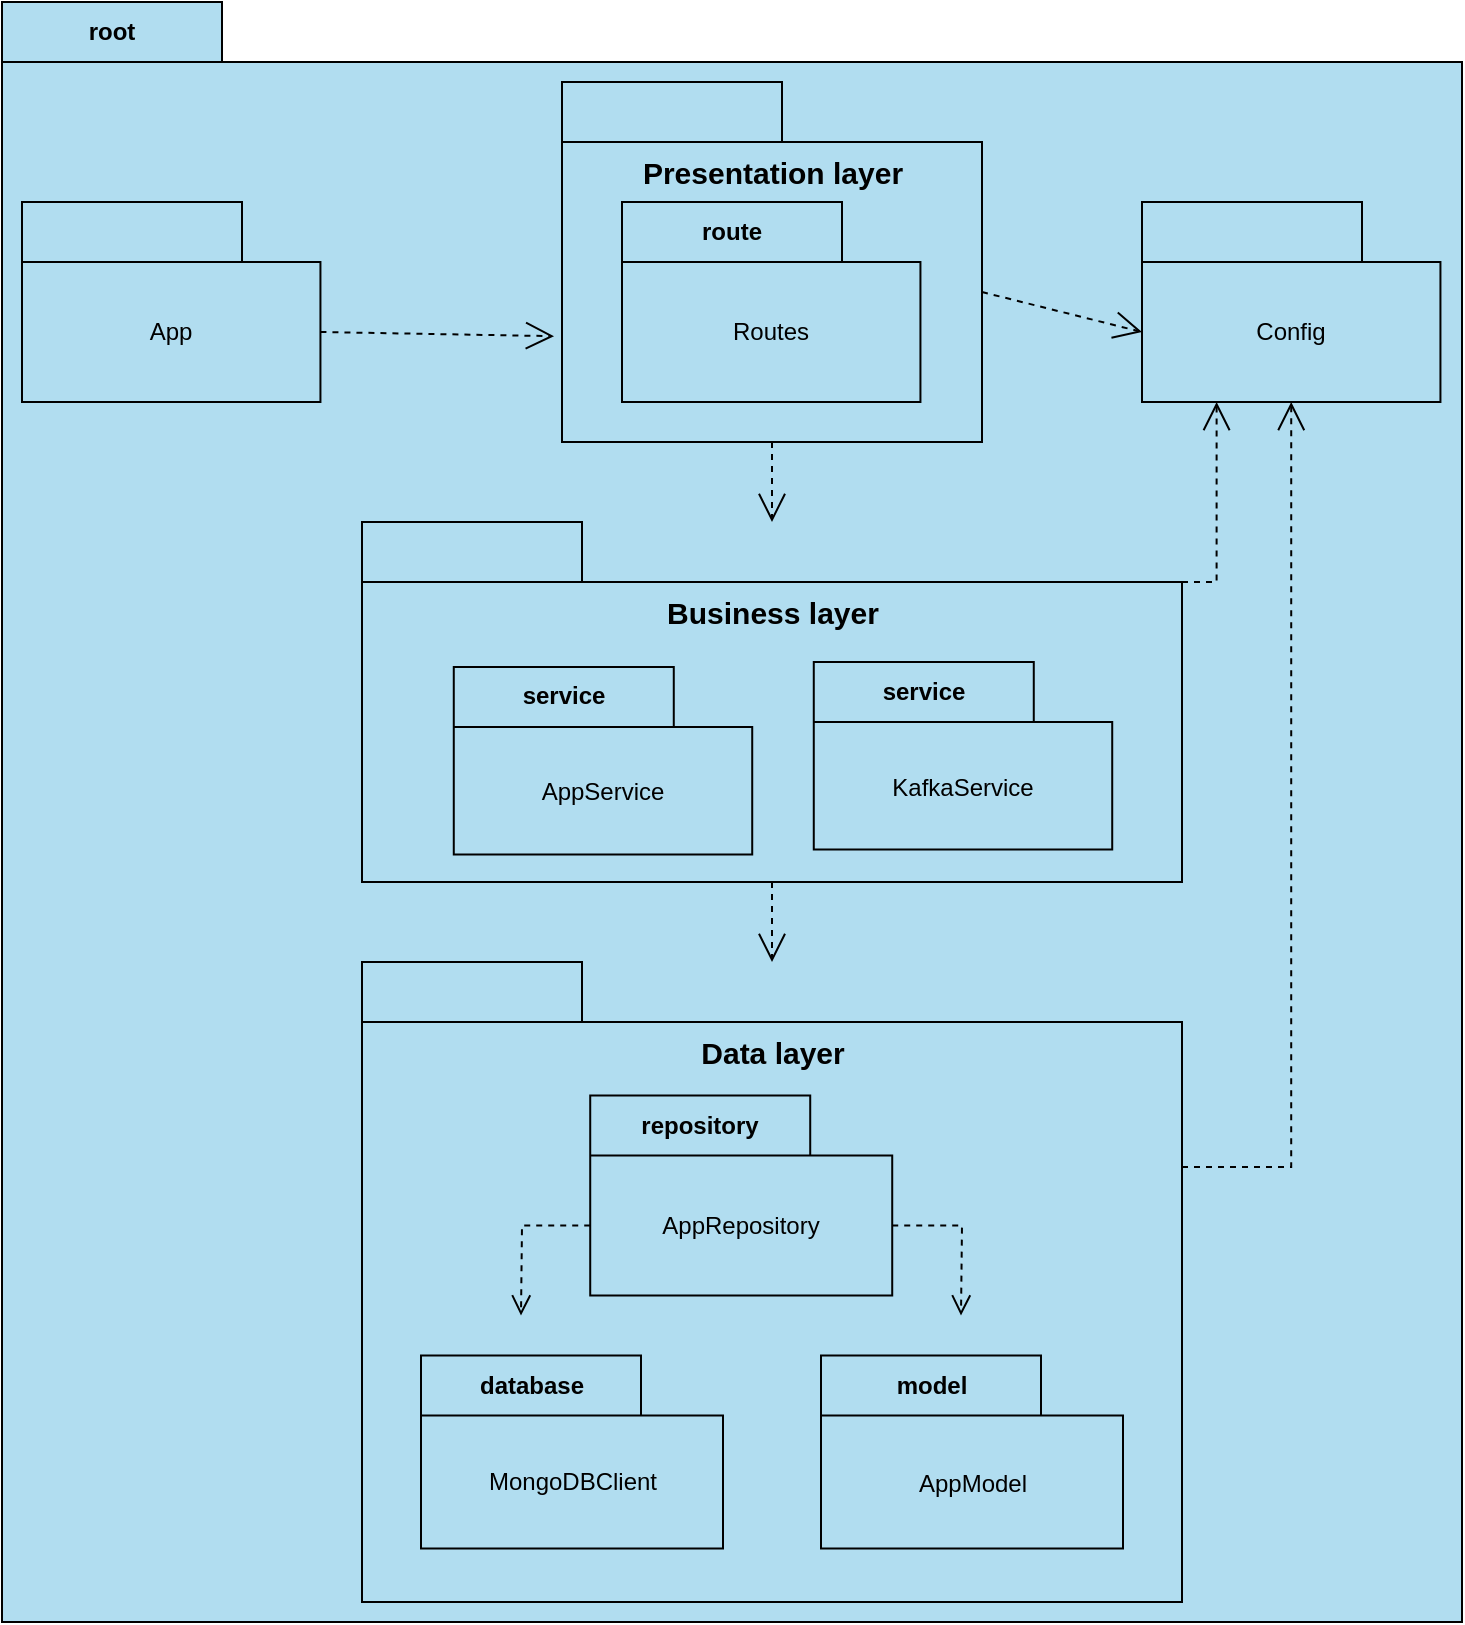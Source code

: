 <mxfile version="21.3.2" type="device">
  <diagram name="Page-1" id="b5b7bab2-c9e2-2cf4-8b2a-24fd1a2a6d21">
    <mxGraphModel dx="607" dy="764" grid="1" gridSize="10" guides="1" tooltips="1" connect="1" arrows="1" fold="1" page="1" pageScale="1" pageWidth="827" pageHeight="1169" background="none" math="0" shadow="0">
      <root>
        <mxCell id="0" />
        <mxCell id="1" parent="0" />
        <mxCell id="wRR1Uj6syd41ZtCw54oC-5" value="root" style="shape=folder;fontStyle=1;tabWidth=110;tabHeight=30;tabPosition=left;html=1;boundedLbl=1;labelInHeader=1;container=1;collapsible=0;whiteSpace=wrap;fillColor=#b1ddf0;strokeColor=#000000;" vertex="1" parent="1">
          <mxGeometry x="1030" width="730" height="810" as="geometry" />
        </mxCell>
        <mxCell id="wRR1Uj6syd41ZtCw54oC-6" value="" style="html=1;strokeColor=none;resizeWidth=1;resizeHeight=1;fillColor=none;part=1;connectable=0;allowArrows=0;deletable=0;whiteSpace=wrap;" vertex="1" parent="wRR1Uj6syd41ZtCw54oC-5">
          <mxGeometry width="677.229" height="567" relative="1" as="geometry">
            <mxPoint y="30" as="offset" />
          </mxGeometry>
        </mxCell>
        <mxCell id="wRR1Uj6syd41ZtCw54oC-53" value="" style="shape=folder;fontStyle=1;tabWidth=110;tabHeight=30;tabPosition=left;html=1;boundedLbl=1;labelInHeader=1;container=1;collapsible=0;whiteSpace=wrap;fillColor=#b1ddf0;strokeColor=#000000;" vertex="1" parent="1">
          <mxGeometry x="1310" y="40" width="210" height="180" as="geometry" />
        </mxCell>
        <mxCell id="wRR1Uj6syd41ZtCw54oC-54" value="" style="html=1;strokeColor=none;resizeWidth=1;resizeHeight=1;fillColor=none;part=1;connectable=0;allowArrows=0;deletable=0;whiteSpace=wrap;" vertex="1" parent="wRR1Uj6syd41ZtCw54oC-53">
          <mxGeometry width="210" height="126.0" relative="1" as="geometry">
            <mxPoint y="30" as="offset" />
          </mxGeometry>
        </mxCell>
        <mxCell id="wRR1Uj6syd41ZtCw54oC-24" value="Presentation layer" style="text;html=1;align=center;verticalAlign=middle;resizable=0;points=[];autosize=1;strokeColor=none;fillColor=none;fontStyle=1;fontSize=15;" vertex="1" parent="wRR1Uj6syd41ZtCw54oC-53">
          <mxGeometry x="30" y="30" width="150" height="30" as="geometry" />
        </mxCell>
        <mxCell id="wRR1Uj6syd41ZtCw54oC-17" value="route" style="shape=folder;fontStyle=1;tabWidth=110;tabHeight=30;tabPosition=left;html=1;boundedLbl=1;labelInHeader=1;container=1;collapsible=0;whiteSpace=wrap;fillColor=#b1ddf0;strokeColor=#000000;" vertex="1" parent="wRR1Uj6syd41ZtCw54oC-53">
          <mxGeometry x="30.0" y="60" width="149.22" height="100" as="geometry" />
        </mxCell>
        <mxCell id="wRR1Uj6syd41ZtCw54oC-18" value="Routes" style="html=1;strokeColor=none;resizeWidth=1;resizeHeight=1;fillColor=none;part=1;connectable=0;allowArrows=0;deletable=0;whiteSpace=wrap;" vertex="1" parent="wRR1Uj6syd41ZtCw54oC-17">
          <mxGeometry width="149.22" height="70.0" relative="1" as="geometry">
            <mxPoint y="30" as="offset" />
          </mxGeometry>
        </mxCell>
        <mxCell id="wRR1Uj6syd41ZtCw54oC-35" value="" style="shape=folder;fontStyle=1;tabWidth=110;tabHeight=30;tabPosition=left;html=1;boundedLbl=1;labelInHeader=1;container=1;collapsible=0;whiteSpace=wrap;fillColor=#b1ddf0;strokeColor=#000000;" vertex="1" parent="1">
          <mxGeometry x="1210.0" y="480" width="410" height="320" as="geometry" />
        </mxCell>
        <mxCell id="wRR1Uj6syd41ZtCw54oC-36" value="" style="html=1;strokeColor=none;resizeWidth=1;resizeHeight=1;fillColor=none;part=1;connectable=0;allowArrows=0;deletable=0;whiteSpace=wrap;" vertex="1" parent="wRR1Uj6syd41ZtCw54oC-35">
          <mxGeometry width="410" height="231.111" relative="1" as="geometry">
            <mxPoint y="30" as="offset" />
          </mxGeometry>
        </mxCell>
        <mxCell id="wRR1Uj6syd41ZtCw54oC-28" value="Data layer" style="text;html=1;align=center;verticalAlign=middle;resizable=0;points=[];autosize=1;strokeColor=none;fillColor=none;fontStyle=1;fontSize=15;" vertex="1" parent="wRR1Uj6syd41ZtCw54oC-35">
          <mxGeometry x="155.0" y="30.003" width="100" height="30" as="geometry" />
        </mxCell>
        <mxCell id="wRR1Uj6syd41ZtCw54oC-15" value="repository" style="shape=folder;fontStyle=1;tabWidth=110;tabHeight=30;tabPosition=left;html=1;boundedLbl=1;labelInHeader=1;container=1;collapsible=0;whiteSpace=wrap;fillColor=#b1ddf0;strokeColor=#000000;" vertex="1" parent="wRR1Uj6syd41ZtCw54oC-35">
          <mxGeometry x="114.11" y="66.71" width="151" height="100" as="geometry" />
        </mxCell>
        <mxCell id="wRR1Uj6syd41ZtCw54oC-16" value="AppRepository" style="html=1;strokeColor=none;resizeWidth=1;resizeHeight=1;fillColor=none;part=1;connectable=0;allowArrows=0;deletable=0;whiteSpace=wrap;" vertex="1" parent="wRR1Uj6syd41ZtCw54oC-15">
          <mxGeometry width="151.0" height="70.0" relative="1" as="geometry">
            <mxPoint y="30" as="offset" />
          </mxGeometry>
        </mxCell>
        <mxCell id="wRR1Uj6syd41ZtCw54oC-11" value="database" style="shape=folder;fontStyle=1;tabWidth=110;tabHeight=30;tabPosition=left;html=1;boundedLbl=1;labelInHeader=1;container=1;collapsible=0;whiteSpace=wrap;fillColor=#b1ddf0;strokeColor=#000000;" vertex="1" parent="wRR1Uj6syd41ZtCw54oC-35">
          <mxGeometry x="29.5" y="196.7" width="151" height="96.57" as="geometry" />
        </mxCell>
        <mxCell id="wRR1Uj6syd41ZtCw54oC-12" value="MongoDBClient" style="html=1;strokeColor=none;resizeWidth=1;resizeHeight=1;fillColor=none;part=1;connectable=0;allowArrows=0;deletable=0;whiteSpace=wrap;" vertex="1" parent="wRR1Uj6syd41ZtCw54oC-11">
          <mxGeometry width="151.0" height="67.599" relative="1" as="geometry">
            <mxPoint y="30" as="offset" />
          </mxGeometry>
        </mxCell>
        <mxCell id="wRR1Uj6syd41ZtCw54oC-13" value="model" style="shape=folder;fontStyle=1;tabWidth=110;tabHeight=30;tabPosition=left;html=1;boundedLbl=1;labelInHeader=1;container=1;collapsible=0;whiteSpace=wrap;fillColor=#b1ddf0;strokeColor=#000000;" vertex="1" parent="wRR1Uj6syd41ZtCw54oC-35">
          <mxGeometry x="229.5" y="196.7" width="151" height="96.58" as="geometry" />
        </mxCell>
        <mxCell id="wRR1Uj6syd41ZtCw54oC-14" value="AppModel" style="html=1;strokeColor=none;resizeWidth=1;resizeHeight=1;fillColor=none;part=1;connectable=0;allowArrows=0;deletable=0;whiteSpace=wrap;" vertex="1" parent="wRR1Uj6syd41ZtCw54oC-13">
          <mxGeometry width="151" height="67.606" relative="1" as="geometry">
            <mxPoint y="30" as="offset" />
          </mxGeometry>
        </mxCell>
        <mxCell id="wRR1Uj6syd41ZtCw54oC-47" value="" style="endArrow=open;startArrow=none;endFill=0;startFill=0;endSize=8;html=1;verticalAlign=bottom;dashed=1;labelBackgroundColor=none;rounded=0;exitX=0;exitY=0;exitDx=151;exitDy=65;exitPerimeter=0;edgeStyle=orthogonalEdgeStyle;" edge="1" parent="wRR1Uj6syd41ZtCw54oC-35" source="wRR1Uj6syd41ZtCw54oC-15">
          <mxGeometry width="160" relative="1" as="geometry">
            <mxPoint x="299.5" y="106.71" as="sourcePoint" />
            <mxPoint x="299.5" y="176.71" as="targetPoint" />
          </mxGeometry>
        </mxCell>
        <mxCell id="wRR1Uj6syd41ZtCw54oC-48" value="" style="endArrow=open;startArrow=none;endFill=0;startFill=0;endSize=8;html=1;verticalAlign=bottom;dashed=1;labelBackgroundColor=none;rounded=0;exitX=0;exitY=0;exitDx=0;exitDy=65;exitPerimeter=0;edgeStyle=orthogonalEdgeStyle;" edge="1" parent="wRR1Uj6syd41ZtCw54oC-35" source="wRR1Uj6syd41ZtCw54oC-15">
          <mxGeometry width="160" relative="1" as="geometry">
            <mxPoint x="-90.5" y="126.71" as="sourcePoint" />
            <mxPoint x="79.5" y="176.71" as="targetPoint" />
          </mxGeometry>
        </mxCell>
        <mxCell id="wRR1Uj6syd41ZtCw54oC-33" value="" style="shape=folder;fontStyle=1;tabWidth=110;tabHeight=30;tabPosition=left;html=1;boundedLbl=1;labelInHeader=1;container=1;collapsible=0;whiteSpace=wrap;fillColor=#b1ddf0;strokeColor=#000000;" vertex="1" parent="1">
          <mxGeometry x="1210" y="260" width="410" height="180" as="geometry" />
        </mxCell>
        <mxCell id="wRR1Uj6syd41ZtCw54oC-34" value="" style="html=1;strokeColor=none;resizeWidth=1;resizeHeight=1;fillColor=none;part=1;connectable=0;allowArrows=0;deletable=0;whiteSpace=wrap;" vertex="1" parent="wRR1Uj6syd41ZtCw54oC-33">
          <mxGeometry width="410" height="126.0" relative="1" as="geometry">
            <mxPoint y="30" as="offset" />
          </mxGeometry>
        </mxCell>
        <mxCell id="wRR1Uj6syd41ZtCw54oC-19" value="service" style="shape=folder;fontStyle=1;tabWidth=110;tabHeight=30;tabPosition=left;html=1;boundedLbl=1;labelInHeader=1;container=1;collapsible=0;whiteSpace=wrap;fillColor=#b1ddf0;strokeColor=#000000;" vertex="1" parent="wRR1Uj6syd41ZtCw54oC-33">
          <mxGeometry x="45.89" y="72.5" width="149.22" height="93.75" as="geometry" />
        </mxCell>
        <mxCell id="wRR1Uj6syd41ZtCw54oC-20" value="AppService" style="html=1;strokeColor=none;resizeWidth=1;resizeHeight=1;fillColor=none;part=1;connectable=0;allowArrows=0;deletable=0;whiteSpace=wrap;" vertex="1" parent="wRR1Uj6syd41ZtCw54oC-19">
          <mxGeometry width="149.22" height="65.625" relative="1" as="geometry">
            <mxPoint y="30" as="offset" />
          </mxGeometry>
        </mxCell>
        <mxCell id="wRR1Uj6syd41ZtCw54oC-26" value="Business layer" style="text;html=1;align=center;verticalAlign=middle;resizable=0;points=[];autosize=1;strokeColor=none;fillColor=none;fontStyle=1;fontSize=15;" vertex="1" parent="wRR1Uj6syd41ZtCw54oC-33">
          <mxGeometry x="140.0" y="30" width="130" height="30" as="geometry" />
        </mxCell>
        <mxCell id="wRR1Uj6syd41ZtCw54oC-29" value="service" style="shape=folder;fontStyle=1;tabWidth=110;tabHeight=30;tabPosition=left;html=1;boundedLbl=1;labelInHeader=1;container=1;collapsible=0;whiteSpace=wrap;fillColor=#b1ddf0;strokeColor=#000000;" vertex="1" parent="wRR1Uj6syd41ZtCw54oC-33">
          <mxGeometry x="225.89" y="70" width="149.22" height="93.75" as="geometry" />
        </mxCell>
        <mxCell id="wRR1Uj6syd41ZtCw54oC-30" value="KafkaService" style="html=1;strokeColor=none;resizeWidth=1;resizeHeight=1;fillColor=none;part=1;connectable=0;allowArrows=0;deletable=0;whiteSpace=wrap;" vertex="1" parent="wRR1Uj6syd41ZtCw54oC-29">
          <mxGeometry width="149.22" height="65.625" relative="1" as="geometry">
            <mxPoint y="30" as="offset" />
          </mxGeometry>
        </mxCell>
        <mxCell id="wRR1Uj6syd41ZtCw54oC-49" value="" style="html=1;endArrow=open;endSize=12;dashed=1;verticalAlign=bottom;rounded=0;exitX=0.5;exitY=1;exitDx=0;exitDy=0;exitPerimeter=0;" edge="1" parent="1" source="wRR1Uj6syd41ZtCw54oC-33" target="wRR1Uj6syd41ZtCw54oC-35">
          <mxGeometry width="160" relative="1" as="geometry">
            <mxPoint x="1434" y="230" as="sourcePoint" />
            <mxPoint x="1434" y="290" as="targetPoint" />
          </mxGeometry>
        </mxCell>
        <mxCell id="wRR1Uj6syd41ZtCw54oC-61" value="" style="html=1;endArrow=open;endSize=12;dashed=1;verticalAlign=bottom;rounded=0;exitX=0.5;exitY=1;exitDx=0;exitDy=0;exitPerimeter=0;" edge="1" parent="1" source="wRR1Uj6syd41ZtCw54oC-53" target="wRR1Uj6syd41ZtCw54oC-33">
          <mxGeometry width="160" relative="1" as="geometry">
            <mxPoint x="1431" y="450" as="sourcePoint" />
            <mxPoint x="1420" y="250" as="targetPoint" />
          </mxGeometry>
        </mxCell>
        <mxCell id="wRR1Uj6syd41ZtCw54oC-62" value="" style="shape=folder;fontStyle=1;tabWidth=110;tabHeight=30;tabPosition=left;html=1;boundedLbl=1;labelInHeader=1;container=1;collapsible=0;whiteSpace=wrap;fillColor=#b1ddf0;strokeColor=#000000;" vertex="1" parent="1">
          <mxGeometry x="1600.0" y="100" width="149.22" height="100" as="geometry" />
        </mxCell>
        <mxCell id="wRR1Uj6syd41ZtCw54oC-63" value="Config" style="html=1;strokeColor=none;resizeWidth=1;resizeHeight=1;fillColor=none;part=1;connectable=0;allowArrows=0;deletable=0;whiteSpace=wrap;" vertex="1" parent="wRR1Uj6syd41ZtCw54oC-62">
          <mxGeometry width="149.22" height="70.0" relative="1" as="geometry">
            <mxPoint y="30" as="offset" />
          </mxGeometry>
        </mxCell>
        <mxCell id="wRR1Uj6syd41ZtCw54oC-64" value="" style="shape=folder;fontStyle=1;tabWidth=110;tabHeight=30;tabPosition=left;html=1;boundedLbl=1;labelInHeader=1;container=1;collapsible=0;whiteSpace=wrap;fillColor=#b1ddf0;strokeColor=#000000;" vertex="1" parent="1">
          <mxGeometry x="1040.0" y="100" width="149.22" height="100" as="geometry" />
        </mxCell>
        <mxCell id="wRR1Uj6syd41ZtCw54oC-65" value="App" style="html=1;strokeColor=none;resizeWidth=1;resizeHeight=1;fillColor=none;part=1;connectable=0;allowArrows=0;deletable=0;whiteSpace=wrap;" vertex="1" parent="wRR1Uj6syd41ZtCw54oC-64">
          <mxGeometry width="149.22" height="70.0" relative="1" as="geometry">
            <mxPoint y="30" as="offset" />
          </mxGeometry>
        </mxCell>
        <mxCell id="wRR1Uj6syd41ZtCw54oC-66" value="" style="html=1;endArrow=open;endSize=12;dashed=1;verticalAlign=bottom;rounded=0;exitX=0;exitY=0;exitDx=149.22;exitDy=65;exitPerimeter=0;entryX=-0.019;entryY=0.706;entryDx=0;entryDy=0;entryPerimeter=0;" edge="1" parent="1" source="wRR1Uj6syd41ZtCw54oC-64" target="wRR1Uj6syd41ZtCw54oC-53">
          <mxGeometry width="160" relative="1" as="geometry">
            <mxPoint x="1425" y="230" as="sourcePoint" />
            <mxPoint x="1425" y="270" as="targetPoint" />
          </mxGeometry>
        </mxCell>
        <mxCell id="wRR1Uj6syd41ZtCw54oC-67" value="" style="html=1;endArrow=open;endSize=12;dashed=1;verticalAlign=bottom;rounded=0;exitX=0;exitY=0;exitDx=210;exitDy=105;exitPerimeter=0;entryX=0;entryY=0;entryDx=0;entryDy=65;entryPerimeter=0;" edge="1" parent="1" source="wRR1Uj6syd41ZtCw54oC-53" target="wRR1Uj6syd41ZtCw54oC-62">
          <mxGeometry width="160" relative="1" as="geometry">
            <mxPoint x="1199" y="175" as="sourcePoint" />
            <mxPoint x="1316" y="177" as="targetPoint" />
          </mxGeometry>
        </mxCell>
        <mxCell id="wRR1Uj6syd41ZtCw54oC-68" value="" style="html=1;endArrow=open;endSize=12;dashed=1;verticalAlign=bottom;rounded=0;exitX=0;exitY=0;exitDx=410;exitDy=30;exitPerimeter=0;entryX=0.25;entryY=1;entryDx=0;entryDy=0;entryPerimeter=0;edgeStyle=orthogonalEdgeStyle;" edge="1" parent="1" source="wRR1Uj6syd41ZtCw54oC-33" target="wRR1Uj6syd41ZtCw54oC-62">
          <mxGeometry width="160" relative="1" as="geometry">
            <mxPoint x="1530" y="155" as="sourcePoint" />
            <mxPoint x="1610" y="175" as="targetPoint" />
          </mxGeometry>
        </mxCell>
        <mxCell id="wRR1Uj6syd41ZtCw54oC-69" value="" style="html=1;endArrow=open;endSize=12;dashed=1;verticalAlign=bottom;rounded=0;exitX=0;exitY=0;exitDx=410;exitDy=102.5;exitPerimeter=0;entryX=0.5;entryY=1;entryDx=0;entryDy=0;entryPerimeter=0;edgeStyle=orthogonalEdgeStyle;" edge="1" parent="1" source="wRR1Uj6syd41ZtCw54oC-35" target="wRR1Uj6syd41ZtCw54oC-62">
          <mxGeometry width="160" relative="1" as="geometry">
            <mxPoint x="1540" y="165" as="sourcePoint" />
            <mxPoint x="1620" y="185" as="targetPoint" />
          </mxGeometry>
        </mxCell>
      </root>
    </mxGraphModel>
  </diagram>
</mxfile>
